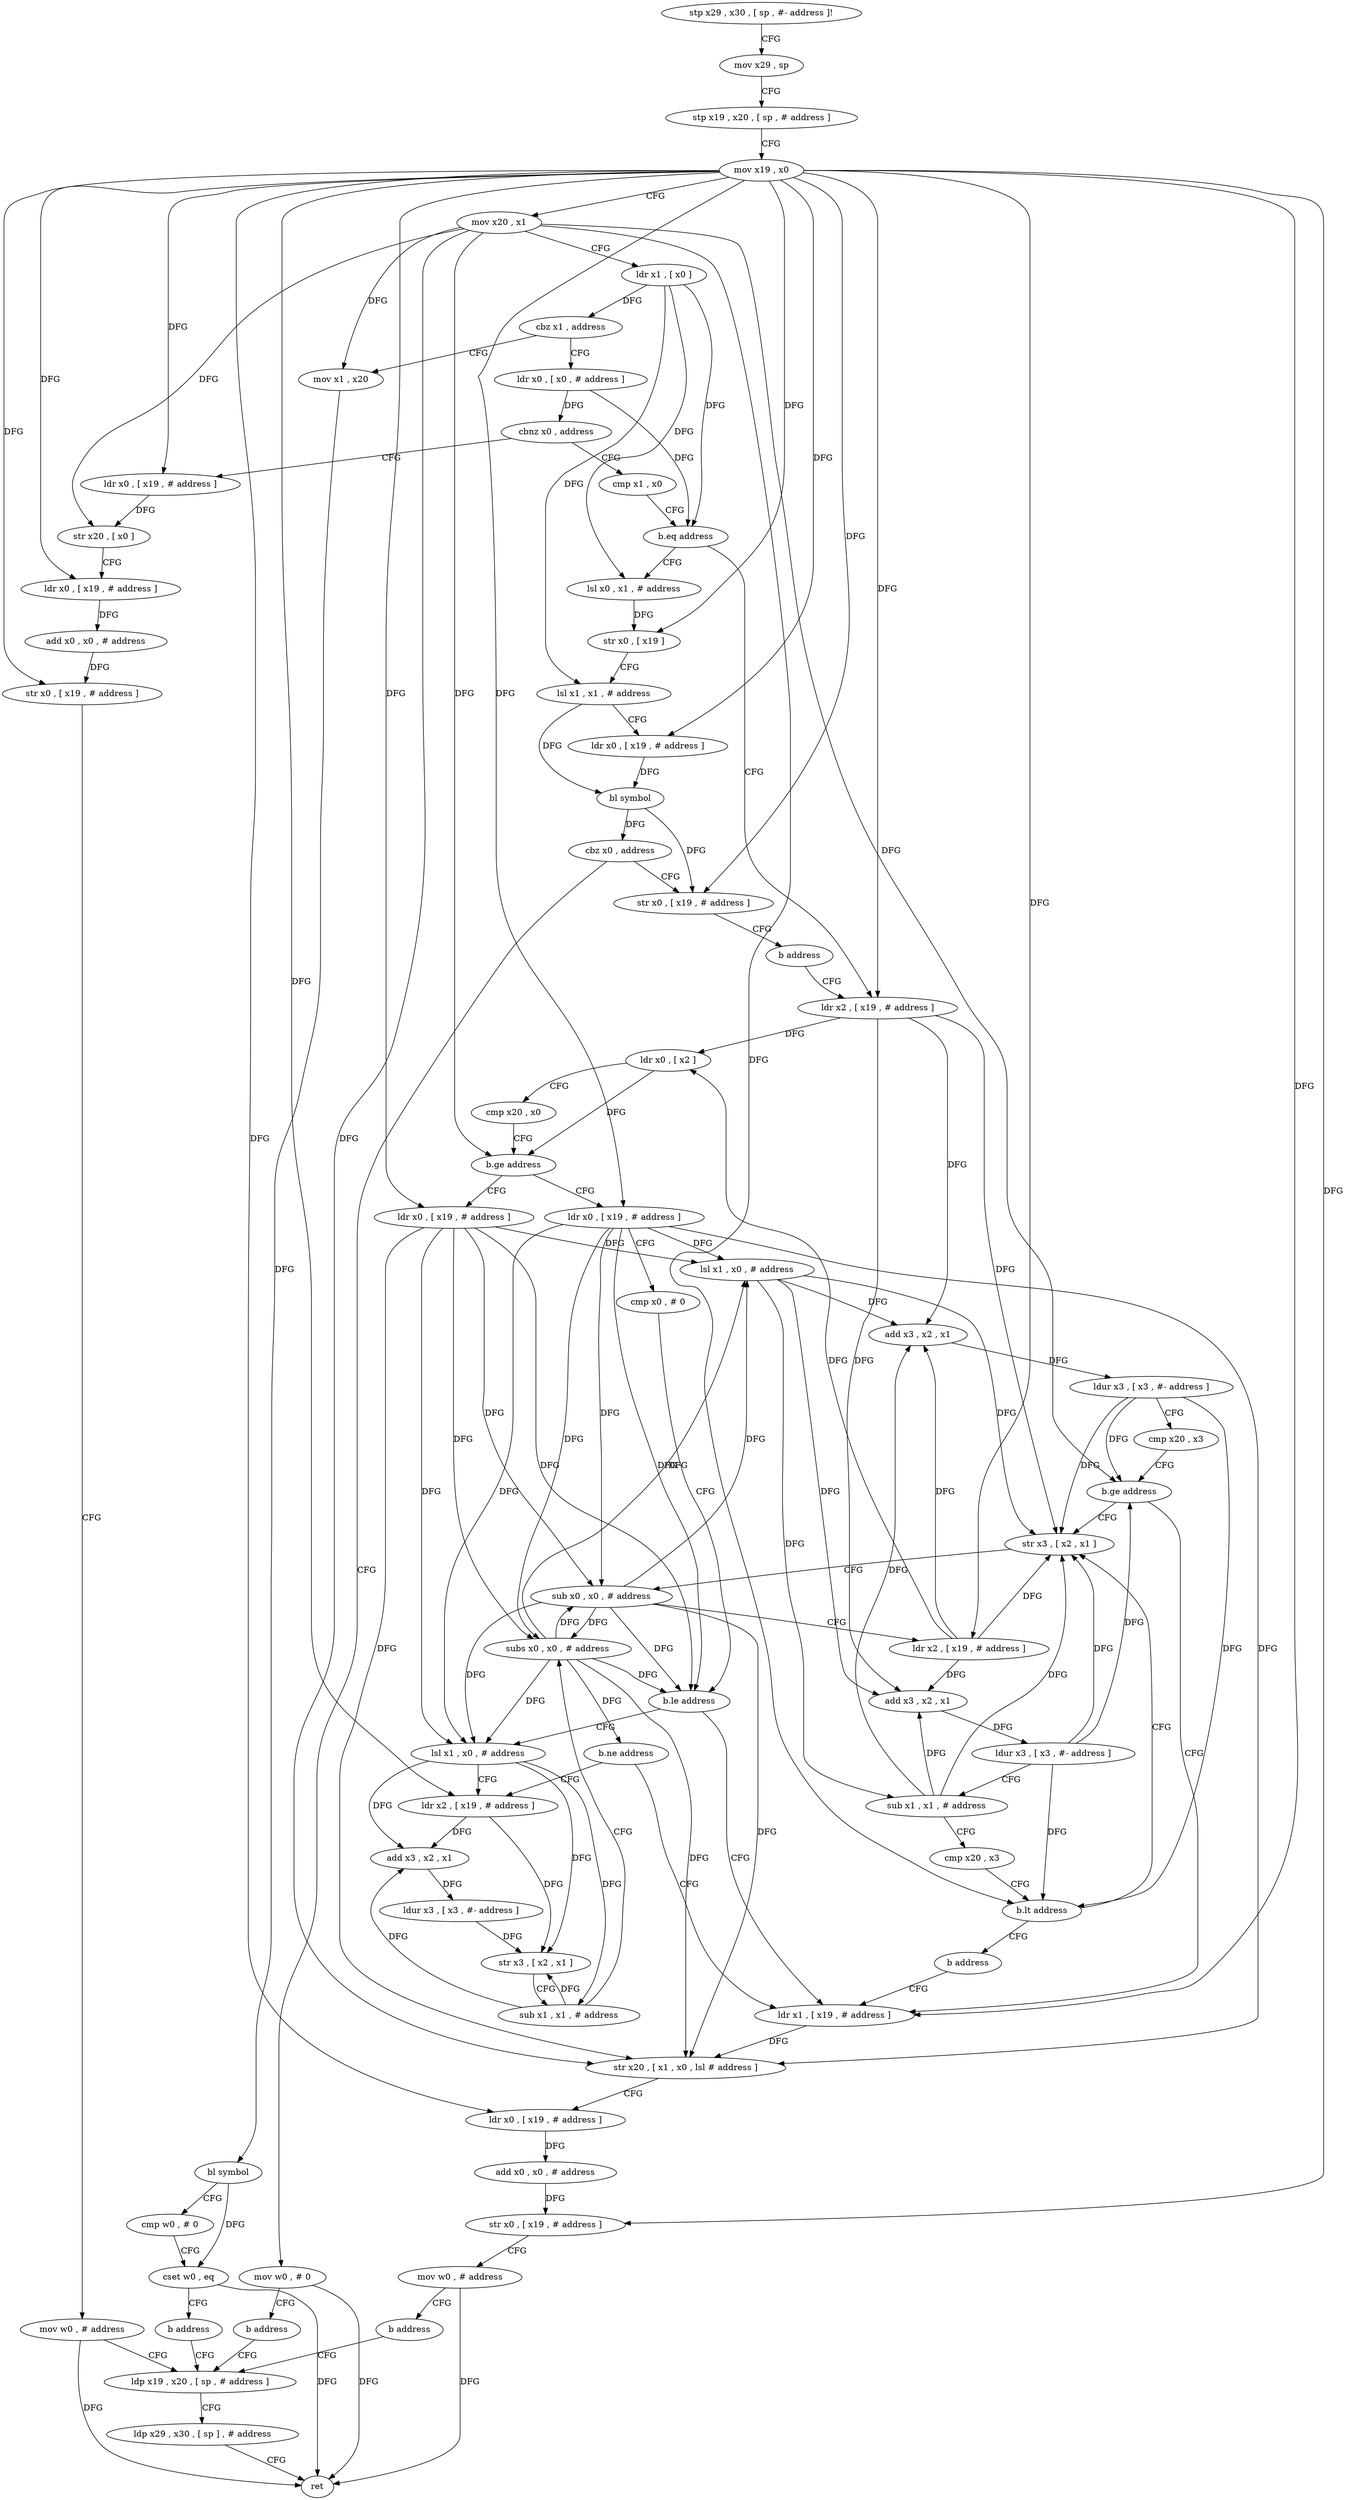 digraph "func" {
"4332604" [label = "stp x29 , x30 , [ sp , #- address ]!" ]
"4332608" [label = "mov x29 , sp" ]
"4332612" [label = "stp x19 , x20 , [ sp , # address ]" ]
"4332616" [label = "mov x19 , x0" ]
"4332620" [label = "mov x20 , x1" ]
"4332624" [label = "ldr x1 , [ x0 ]" ]
"4332628" [label = "cbz x1 , address" ]
"4332676" [label = "mov x1 , x20" ]
"4332632" [label = "ldr x0 , [ x0 , # address ]" ]
"4332680" [label = "bl symbol" ]
"4332684" [label = "cmp w0 , # 0" ]
"4332688" [label = "cset w0 , eq" ]
"4332692" [label = "b address" ]
"4332664" [label = "ldp x19 , x20 , [ sp , # address ]" ]
"4332636" [label = "cbnz x0 , address" ]
"4332696" [label = "cmp x1 , x0" ]
"4332640" [label = "ldr x0 , [ x19 , # address ]" ]
"4332668" [label = "ldp x29 , x30 , [ sp ] , # address" ]
"4332672" [label = "ret" ]
"4332700" [label = "b.eq address" ]
"4332792" [label = "lsl x0 , x1 , # address" ]
"4332704" [label = "ldr x2 , [ x19 , # address ]" ]
"4332644" [label = "str x20 , [ x0 ]" ]
"4332648" [label = "ldr x0 , [ x19 , # address ]" ]
"4332652" [label = "add x0 , x0 , # address" ]
"4332656" [label = "str x0 , [ x19 , # address ]" ]
"4332660" [label = "mov w0 , # address" ]
"4332796" [label = "str x0 , [ x19 ]" ]
"4332800" [label = "lsl x1 , x1 , # address" ]
"4332804" [label = "ldr x0 , [ x19 , # address ]" ]
"4332808" [label = "bl symbol" ]
"4332812" [label = "cbz x0 , address" ]
"4332884" [label = "mov w0 , # 0" ]
"4332816" [label = "str x0 , [ x19 , # address ]" ]
"4332708" [label = "ldr x0 , [ x2 ]" ]
"4332712" [label = "cmp x20 , x0" ]
"4332716" [label = "b.ge address" ]
"4332824" [label = "ldr x0 , [ x19 , # address ]" ]
"4332720" [label = "ldr x0 , [ x19 , # address ]" ]
"4332888" [label = "b address" ]
"4332820" [label = "b address" ]
"4332828" [label = "lsl x1 , x0 , # address" ]
"4332832" [label = "add x3 , x2 , x1" ]
"4332836" [label = "ldur x3 , [ x3 , #- address ]" ]
"4332840" [label = "cmp x20 , x3" ]
"4332844" [label = "b.ge address" ]
"4332764" [label = "ldr x1 , [ x19 , # address ]" ]
"4332848" [label = "str x3 , [ x2 , x1 ]" ]
"4332724" [label = "cmp x0 , # 0" ]
"4332728" [label = "b.le address" ]
"4332732" [label = "lsl x1 , x0 , # address" ]
"4332768" [label = "str x20 , [ x1 , x0 , lsl # address ]" ]
"4332772" [label = "ldr x0 , [ x19 , # address ]" ]
"4332776" [label = "add x0 , x0 , # address" ]
"4332780" [label = "str x0 , [ x19 , # address ]" ]
"4332784" [label = "mov w0 , # address" ]
"4332788" [label = "b address" ]
"4332852" [label = "sub x0 , x0 , # address" ]
"4332856" [label = "ldr x2 , [ x19 , # address ]" ]
"4332860" [label = "add x3 , x2 , x1" ]
"4332864" [label = "ldur x3 , [ x3 , #- address ]" ]
"4332868" [label = "sub x1 , x1 , # address" ]
"4332872" [label = "cmp x20 , x3" ]
"4332876" [label = "b.lt address" ]
"4332880" [label = "b address" ]
"4332736" [label = "ldr x2 , [ x19 , # address ]" ]
"4332740" [label = "add x3 , x2 , x1" ]
"4332744" [label = "ldur x3 , [ x3 , #- address ]" ]
"4332748" [label = "str x3 , [ x2 , x1 ]" ]
"4332752" [label = "sub x1 , x1 , # address" ]
"4332756" [label = "subs x0 , x0 , # address" ]
"4332760" [label = "b.ne address" ]
"4332604" -> "4332608" [ label = "CFG" ]
"4332608" -> "4332612" [ label = "CFG" ]
"4332612" -> "4332616" [ label = "CFG" ]
"4332616" -> "4332620" [ label = "CFG" ]
"4332616" -> "4332640" [ label = "DFG" ]
"4332616" -> "4332648" [ label = "DFG" ]
"4332616" -> "4332656" [ label = "DFG" ]
"4332616" -> "4332796" [ label = "DFG" ]
"4332616" -> "4332804" [ label = "DFG" ]
"4332616" -> "4332704" [ label = "DFG" ]
"4332616" -> "4332816" [ label = "DFG" ]
"4332616" -> "4332824" [ label = "DFG" ]
"4332616" -> "4332720" [ label = "DFG" ]
"4332616" -> "4332764" [ label = "DFG" ]
"4332616" -> "4332772" [ label = "DFG" ]
"4332616" -> "4332780" [ label = "DFG" ]
"4332616" -> "4332856" [ label = "DFG" ]
"4332616" -> "4332736" [ label = "DFG" ]
"4332620" -> "4332624" [ label = "CFG" ]
"4332620" -> "4332676" [ label = "DFG" ]
"4332620" -> "4332644" [ label = "DFG" ]
"4332620" -> "4332716" [ label = "DFG" ]
"4332620" -> "4332844" [ label = "DFG" ]
"4332620" -> "4332768" [ label = "DFG" ]
"4332620" -> "4332876" [ label = "DFG" ]
"4332624" -> "4332628" [ label = "DFG" ]
"4332624" -> "4332700" [ label = "DFG" ]
"4332624" -> "4332792" [ label = "DFG" ]
"4332624" -> "4332800" [ label = "DFG" ]
"4332628" -> "4332676" [ label = "CFG" ]
"4332628" -> "4332632" [ label = "CFG" ]
"4332676" -> "4332680" [ label = "DFG" ]
"4332632" -> "4332636" [ label = "DFG" ]
"4332632" -> "4332700" [ label = "DFG" ]
"4332680" -> "4332684" [ label = "CFG" ]
"4332680" -> "4332688" [ label = "DFG" ]
"4332684" -> "4332688" [ label = "CFG" ]
"4332688" -> "4332692" [ label = "CFG" ]
"4332688" -> "4332672" [ label = "DFG" ]
"4332692" -> "4332664" [ label = "CFG" ]
"4332664" -> "4332668" [ label = "CFG" ]
"4332636" -> "4332696" [ label = "CFG" ]
"4332636" -> "4332640" [ label = "CFG" ]
"4332696" -> "4332700" [ label = "CFG" ]
"4332640" -> "4332644" [ label = "DFG" ]
"4332668" -> "4332672" [ label = "CFG" ]
"4332700" -> "4332792" [ label = "CFG" ]
"4332700" -> "4332704" [ label = "CFG" ]
"4332792" -> "4332796" [ label = "DFG" ]
"4332704" -> "4332708" [ label = "DFG" ]
"4332704" -> "4332832" [ label = "DFG" ]
"4332704" -> "4332848" [ label = "DFG" ]
"4332704" -> "4332860" [ label = "DFG" ]
"4332644" -> "4332648" [ label = "CFG" ]
"4332648" -> "4332652" [ label = "DFG" ]
"4332652" -> "4332656" [ label = "DFG" ]
"4332656" -> "4332660" [ label = "CFG" ]
"4332660" -> "4332664" [ label = "CFG" ]
"4332660" -> "4332672" [ label = "DFG" ]
"4332796" -> "4332800" [ label = "CFG" ]
"4332800" -> "4332804" [ label = "CFG" ]
"4332800" -> "4332808" [ label = "DFG" ]
"4332804" -> "4332808" [ label = "DFG" ]
"4332808" -> "4332812" [ label = "DFG" ]
"4332808" -> "4332816" [ label = "DFG" ]
"4332812" -> "4332884" [ label = "CFG" ]
"4332812" -> "4332816" [ label = "CFG" ]
"4332884" -> "4332888" [ label = "CFG" ]
"4332884" -> "4332672" [ label = "DFG" ]
"4332816" -> "4332820" [ label = "CFG" ]
"4332708" -> "4332712" [ label = "CFG" ]
"4332708" -> "4332716" [ label = "DFG" ]
"4332712" -> "4332716" [ label = "CFG" ]
"4332716" -> "4332824" [ label = "CFG" ]
"4332716" -> "4332720" [ label = "CFG" ]
"4332824" -> "4332828" [ label = "DFG" ]
"4332824" -> "4332728" [ label = "DFG" ]
"4332824" -> "4332768" [ label = "DFG" ]
"4332824" -> "4332852" [ label = "DFG" ]
"4332824" -> "4332732" [ label = "DFG" ]
"4332824" -> "4332756" [ label = "DFG" ]
"4332720" -> "4332724" [ label = "CFG" ]
"4332720" -> "4332828" [ label = "DFG" ]
"4332720" -> "4332728" [ label = "DFG" ]
"4332720" -> "4332768" [ label = "DFG" ]
"4332720" -> "4332852" [ label = "DFG" ]
"4332720" -> "4332732" [ label = "DFG" ]
"4332720" -> "4332756" [ label = "DFG" ]
"4332888" -> "4332664" [ label = "CFG" ]
"4332820" -> "4332704" [ label = "CFG" ]
"4332828" -> "4332832" [ label = "DFG" ]
"4332828" -> "4332848" [ label = "DFG" ]
"4332828" -> "4332860" [ label = "DFG" ]
"4332828" -> "4332868" [ label = "DFG" ]
"4332832" -> "4332836" [ label = "DFG" ]
"4332836" -> "4332840" [ label = "CFG" ]
"4332836" -> "4332844" [ label = "DFG" ]
"4332836" -> "4332848" [ label = "DFG" ]
"4332836" -> "4332876" [ label = "DFG" ]
"4332840" -> "4332844" [ label = "CFG" ]
"4332844" -> "4332764" [ label = "CFG" ]
"4332844" -> "4332848" [ label = "CFG" ]
"4332764" -> "4332768" [ label = "DFG" ]
"4332848" -> "4332852" [ label = "CFG" ]
"4332724" -> "4332728" [ label = "CFG" ]
"4332728" -> "4332764" [ label = "CFG" ]
"4332728" -> "4332732" [ label = "CFG" ]
"4332732" -> "4332736" [ label = "CFG" ]
"4332732" -> "4332740" [ label = "DFG" ]
"4332732" -> "4332748" [ label = "DFG" ]
"4332732" -> "4332752" [ label = "DFG" ]
"4332768" -> "4332772" [ label = "CFG" ]
"4332772" -> "4332776" [ label = "DFG" ]
"4332776" -> "4332780" [ label = "DFG" ]
"4332780" -> "4332784" [ label = "CFG" ]
"4332784" -> "4332788" [ label = "CFG" ]
"4332784" -> "4332672" [ label = "DFG" ]
"4332788" -> "4332664" [ label = "CFG" ]
"4332852" -> "4332856" [ label = "CFG" ]
"4332852" -> "4332828" [ label = "DFG" ]
"4332852" -> "4332728" [ label = "DFG" ]
"4332852" -> "4332768" [ label = "DFG" ]
"4332852" -> "4332732" [ label = "DFG" ]
"4332852" -> "4332756" [ label = "DFG" ]
"4332856" -> "4332860" [ label = "DFG" ]
"4332856" -> "4332708" [ label = "DFG" ]
"4332856" -> "4332832" [ label = "DFG" ]
"4332856" -> "4332848" [ label = "DFG" ]
"4332860" -> "4332864" [ label = "DFG" ]
"4332864" -> "4332868" [ label = "CFG" ]
"4332864" -> "4332844" [ label = "DFG" ]
"4332864" -> "4332848" [ label = "DFG" ]
"4332864" -> "4332876" [ label = "DFG" ]
"4332868" -> "4332872" [ label = "CFG" ]
"4332868" -> "4332832" [ label = "DFG" ]
"4332868" -> "4332860" [ label = "DFG" ]
"4332868" -> "4332848" [ label = "DFG" ]
"4332872" -> "4332876" [ label = "CFG" ]
"4332876" -> "4332848" [ label = "CFG" ]
"4332876" -> "4332880" [ label = "CFG" ]
"4332880" -> "4332764" [ label = "CFG" ]
"4332736" -> "4332740" [ label = "DFG" ]
"4332736" -> "4332748" [ label = "DFG" ]
"4332740" -> "4332744" [ label = "DFG" ]
"4332744" -> "4332748" [ label = "DFG" ]
"4332748" -> "4332752" [ label = "CFG" ]
"4332752" -> "4332756" [ label = "CFG" ]
"4332752" -> "4332740" [ label = "DFG" ]
"4332752" -> "4332748" [ label = "DFG" ]
"4332756" -> "4332760" [ label = "DFG" ]
"4332756" -> "4332828" [ label = "DFG" ]
"4332756" -> "4332728" [ label = "DFG" ]
"4332756" -> "4332852" [ label = "DFG" ]
"4332756" -> "4332732" [ label = "DFG" ]
"4332756" -> "4332768" [ label = "DFG" ]
"4332760" -> "4332736" [ label = "CFG" ]
"4332760" -> "4332764" [ label = "CFG" ]
}
